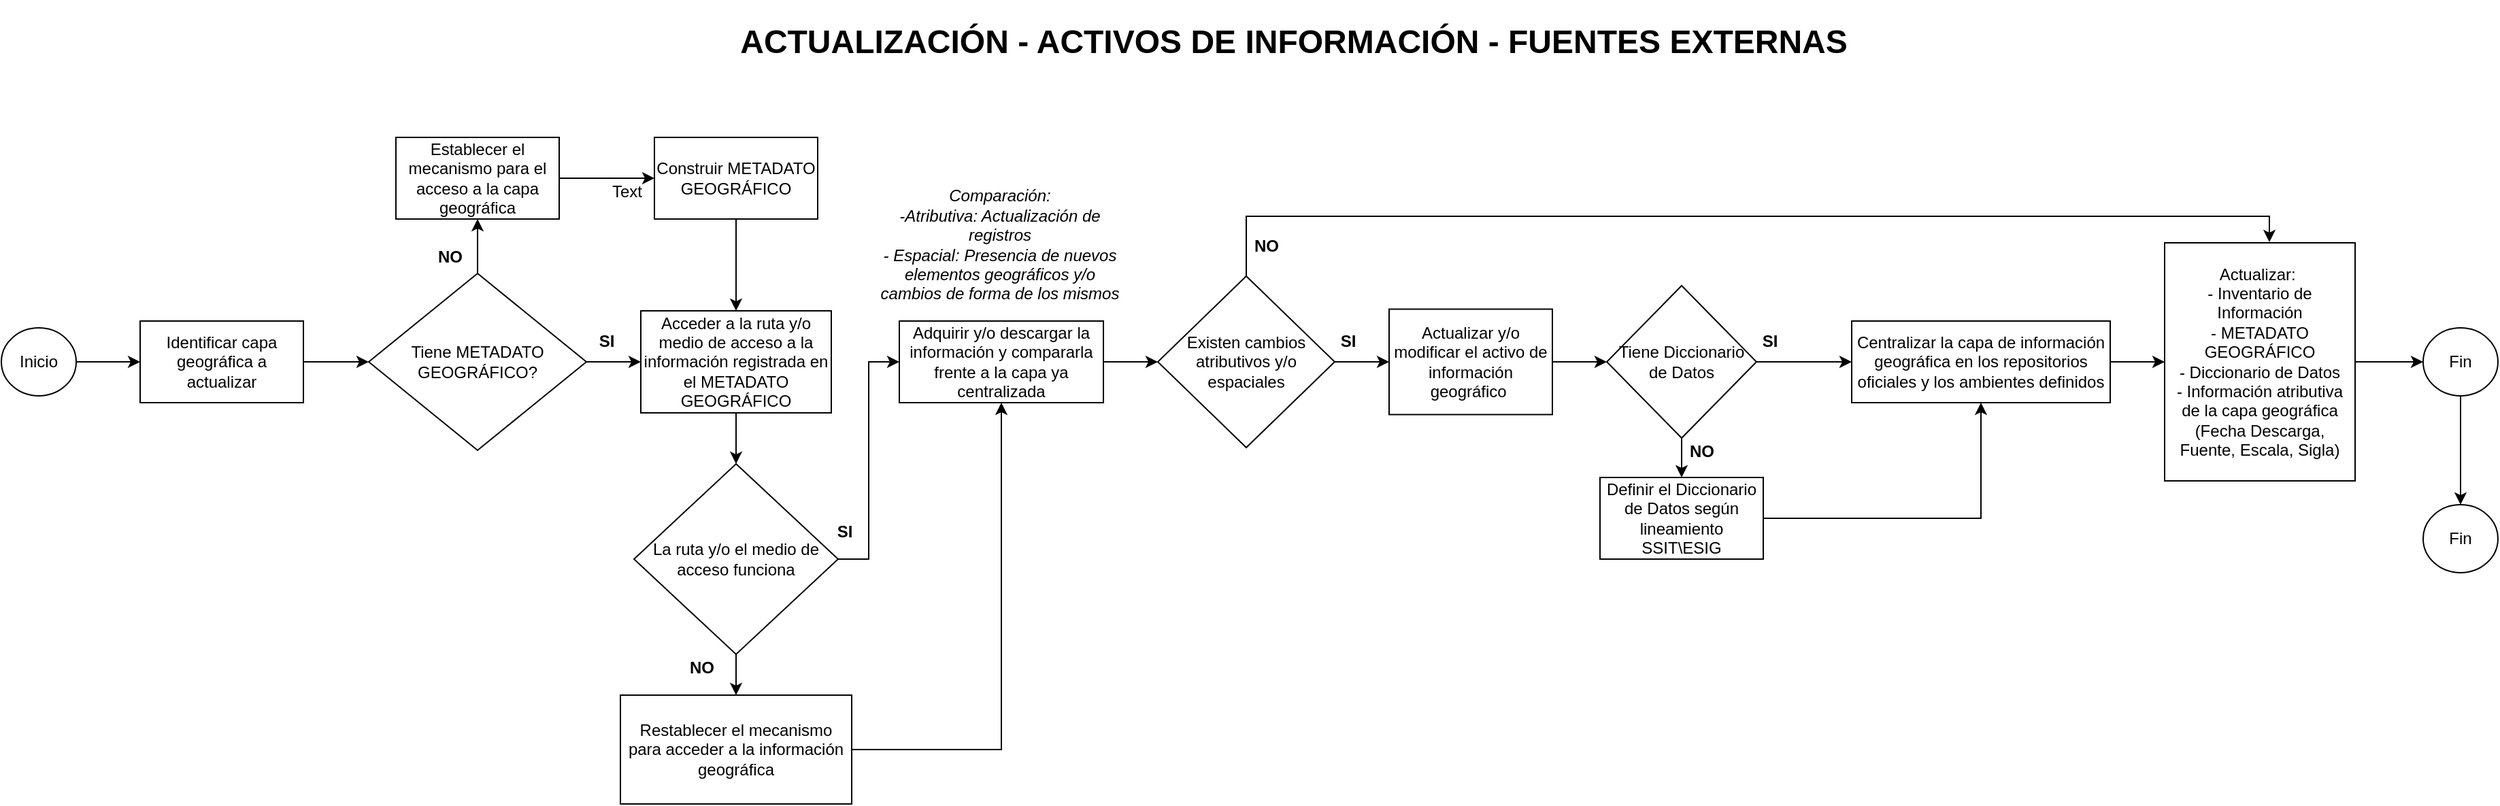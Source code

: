 <mxfile version="12.7.7" type="github"><diagram id="O8hwNU_y6hPumP4caBVw" name="ACTUALIZACION_FUENTES_EXTERNAS"><mxGraphModel dx="2031" dy="1019" grid="1" gridSize="10" guides="1" tooltips="1" connect="1" arrows="1" fold="1" page="1" pageScale="1" pageWidth="1169" pageHeight="827" math="0" shadow="0"><root><mxCell id="0"/><mxCell id="1" parent="0"/><mxCell id="6y4PWxvt4tdujizwW4XI-5" value="" style="edgeStyle=orthogonalEdgeStyle;rounded=0;orthogonalLoop=1;jettySize=auto;html=1;" edge="1" parent="1" source="6y4PWxvt4tdujizwW4XI-1" target="6y4PWxvt4tdujizwW4XI-9"><mxGeometry relative="1" as="geometry"><mxPoint x="195" y="375" as="targetPoint"/></mxGeometry></mxCell><mxCell id="6y4PWxvt4tdujizwW4XI-1" value="Inicio" style="ellipse;whiteSpace=wrap;html=1;" vertex="1" parent="1"><mxGeometry x="90" y="350" width="55" height="50" as="geometry"/></mxCell><mxCell id="6y4PWxvt4tdujizwW4XI-11" style="edgeStyle=orthogonalEdgeStyle;rounded=0;orthogonalLoop=1;jettySize=auto;html=1;entryX=0;entryY=0.5;entryDx=0;entryDy=0;" edge="1" parent="1" source="6y4PWxvt4tdujizwW4XI-9" target="6y4PWxvt4tdujizwW4XI-10"><mxGeometry relative="1" as="geometry"/></mxCell><mxCell id="6y4PWxvt4tdujizwW4XI-9" value="Identificar capa geográfica a actualizar" style="rounded=0;whiteSpace=wrap;html=1;" vertex="1" parent="1"><mxGeometry x="192" y="345" width="120" height="60" as="geometry"/></mxCell><mxCell id="6y4PWxvt4tdujizwW4XI-26" style="edgeStyle=orthogonalEdgeStyle;rounded=0;orthogonalLoop=1;jettySize=auto;html=1;entryX=0;entryY=0.5;entryDx=0;entryDy=0;" edge="1" parent="1" source="6y4PWxvt4tdujizwW4XI-10" target="6y4PWxvt4tdujizwW4XI-25"><mxGeometry relative="1" as="geometry"/></mxCell><mxCell id="6y4PWxvt4tdujizwW4XI-66" style="edgeStyle=orthogonalEdgeStyle;rounded=0;orthogonalLoop=1;jettySize=auto;html=1;exitX=0.5;exitY=0;exitDx=0;exitDy=0;entryX=0.5;entryY=1;entryDx=0;entryDy=0;" edge="1" parent="1" source="6y4PWxvt4tdujizwW4XI-10" target="6y4PWxvt4tdujizwW4XI-64"><mxGeometry relative="1" as="geometry"/></mxCell><mxCell id="6y4PWxvt4tdujizwW4XI-10" value="&lt;span style=&quot;white-space: normal&quot;&gt;Tiene METADATO GEOGRÁFICO?&lt;/span&gt;" style="rhombus;whiteSpace=wrap;html=1;" vertex="1" parent="1"><mxGeometry x="360" y="310" width="160" height="130" as="geometry"/></mxCell><mxCell id="6y4PWxvt4tdujizwW4XI-32" style="edgeStyle=orthogonalEdgeStyle;rounded=0;orthogonalLoop=1;jettySize=auto;html=1;entryX=0;entryY=0.5;entryDx=0;entryDy=0;" edge="1" parent="1" source="6y4PWxvt4tdujizwW4XI-22" target="6y4PWxvt4tdujizwW4XI-31"><mxGeometry relative="1" as="geometry"/></mxCell><mxCell id="6y4PWxvt4tdujizwW4XI-22" value="Adquirir y/o descargar la información y compararla frente a la capa ya centralizada" style="rounded=0;whiteSpace=wrap;html=1;" vertex="1" parent="1"><mxGeometry x="750" y="345" width="150" height="60" as="geometry"/></mxCell><mxCell id="6y4PWxvt4tdujizwW4XI-68" style="edgeStyle=orthogonalEdgeStyle;rounded=0;orthogonalLoop=1;jettySize=auto;html=1;exitX=0.5;exitY=1;exitDx=0;exitDy=0;entryX=0.5;entryY=0;entryDx=0;entryDy=0;" edge="1" parent="1" source="6y4PWxvt4tdujizwW4XI-24" target="6y4PWxvt4tdujizwW4XI-25"><mxGeometry relative="1" as="geometry"/></mxCell><mxCell id="6y4PWxvt4tdujizwW4XI-24" value="Construir METADATO GEOGRÁFICO" style="rounded=0;whiteSpace=wrap;html=1;" vertex="1" parent="1"><mxGeometry x="570" y="210" width="120" height="60" as="geometry"/></mxCell><mxCell id="6y4PWxvt4tdujizwW4XI-28" style="edgeStyle=orthogonalEdgeStyle;rounded=0;orthogonalLoop=1;jettySize=auto;html=1;entryX=0.5;entryY=0;entryDx=0;entryDy=0;" edge="1" parent="1" source="6y4PWxvt4tdujizwW4XI-25" target="6y4PWxvt4tdujizwW4XI-27"><mxGeometry relative="1" as="geometry"/></mxCell><mxCell id="6y4PWxvt4tdujizwW4XI-25" value="Acceder a la ruta y/o medio de acceso a la información registrada en el METADATO GEOGRÁFICO" style="rounded=0;whiteSpace=wrap;html=1;" vertex="1" parent="1"><mxGeometry x="560" y="337.5" width="140" height="75" as="geometry"/></mxCell><mxCell id="6y4PWxvt4tdujizwW4XI-30" style="edgeStyle=orthogonalEdgeStyle;rounded=0;orthogonalLoop=1;jettySize=auto;html=1;entryX=0;entryY=0.5;entryDx=0;entryDy=0;" edge="1" parent="1" source="6y4PWxvt4tdujizwW4XI-27" target="6y4PWxvt4tdujizwW4XI-22"><mxGeometry relative="1" as="geometry"/></mxCell><mxCell id="6y4PWxvt4tdujizwW4XI-54" style="edgeStyle=orthogonalEdgeStyle;rounded=0;orthogonalLoop=1;jettySize=auto;html=1;entryX=0.5;entryY=0;entryDx=0;entryDy=0;" edge="1" parent="1" source="6y4PWxvt4tdujizwW4XI-27" target="6y4PWxvt4tdujizwW4XI-53"><mxGeometry relative="1" as="geometry"/></mxCell><mxCell id="6y4PWxvt4tdujizwW4XI-27" value="La ruta y/o el medio de acceso funciona" style="rhombus;whiteSpace=wrap;html=1;" vertex="1" parent="1"><mxGeometry x="555" y="450" width="150" height="140" as="geometry"/></mxCell><mxCell id="6y4PWxvt4tdujizwW4XI-34" style="edgeStyle=orthogonalEdgeStyle;rounded=0;orthogonalLoop=1;jettySize=auto;html=1;entryX=0;entryY=0.5;entryDx=0;entryDy=0;" edge="1" parent="1" source="6y4PWxvt4tdujizwW4XI-31" target="6y4PWxvt4tdujizwW4XI-35"><mxGeometry relative="1" as="geometry"><mxPoint x="1130" y="375" as="targetPoint"/></mxGeometry></mxCell><mxCell id="6y4PWxvt4tdujizwW4XI-52" style="edgeStyle=orthogonalEdgeStyle;rounded=0;orthogonalLoop=1;jettySize=auto;html=1;entryX=0.55;entryY=-0.003;entryDx=0;entryDy=0;entryPerimeter=0;" edge="1" parent="1" source="6y4PWxvt4tdujizwW4XI-31" target="6y4PWxvt4tdujizwW4XI-45"><mxGeometry relative="1" as="geometry"><Array as="points"><mxPoint x="1005" y="268"/><mxPoint x="1757" y="268"/></Array></mxGeometry></mxCell><mxCell id="6y4PWxvt4tdujizwW4XI-31" value="Existen cambios atributivos y/o espaciales" style="rhombus;whiteSpace=wrap;html=1;" vertex="1" parent="1"><mxGeometry x="940" y="312" width="130" height="126" as="geometry"/></mxCell><mxCell id="6y4PWxvt4tdujizwW4XI-39" style="edgeStyle=orthogonalEdgeStyle;rounded=0;orthogonalLoop=1;jettySize=auto;html=1;entryX=0;entryY=0.5;entryDx=0;entryDy=0;" edge="1" parent="1" source="6y4PWxvt4tdujizwW4XI-35" target="6y4PWxvt4tdujizwW4XI-38"><mxGeometry relative="1" as="geometry"/></mxCell><mxCell id="6y4PWxvt4tdujizwW4XI-35" value="Actualizar y/o modificar el activo de información geográfico&amp;nbsp;" style="rounded=0;whiteSpace=wrap;html=1;" vertex="1" parent="1"><mxGeometry x="1110" y="336.25" width="120" height="77.5" as="geometry"/></mxCell><mxCell id="6y4PWxvt4tdujizwW4XI-42" style="edgeStyle=orthogonalEdgeStyle;rounded=0;orthogonalLoop=1;jettySize=auto;html=1;entryX=0;entryY=0.5;entryDx=0;entryDy=0;" edge="1" parent="1" source="6y4PWxvt4tdujizwW4XI-38" target="6y4PWxvt4tdujizwW4XI-44"><mxGeometry relative="1" as="geometry"><mxPoint x="1420" y="375" as="targetPoint"/></mxGeometry></mxCell><mxCell id="6y4PWxvt4tdujizwW4XI-43" style="edgeStyle=orthogonalEdgeStyle;rounded=0;orthogonalLoop=1;jettySize=auto;html=1;exitX=0.5;exitY=1;exitDx=0;exitDy=0;entryX=0.5;entryY=0;entryDx=0;entryDy=0;" edge="1" parent="1" source="6y4PWxvt4tdujizwW4XI-38" target="6y4PWxvt4tdujizwW4XI-40"><mxGeometry relative="1" as="geometry"/></mxCell><mxCell id="6y4PWxvt4tdujizwW4XI-38" value="Tiene Diccionario de Datos" style="rhombus;whiteSpace=wrap;html=1;" vertex="1" parent="1"><mxGeometry x="1270" y="319" width="110" height="112" as="geometry"/></mxCell><mxCell id="6y4PWxvt4tdujizwW4XI-51" style="edgeStyle=orthogonalEdgeStyle;rounded=0;orthogonalLoop=1;jettySize=auto;html=1;entryX=0.5;entryY=1;entryDx=0;entryDy=0;" edge="1" parent="1" source="6y4PWxvt4tdujizwW4XI-40" target="6y4PWxvt4tdujizwW4XI-44"><mxGeometry relative="1" as="geometry"/></mxCell><mxCell id="6y4PWxvt4tdujizwW4XI-40" value="Definir el Diccionario de Datos según lineamiento SSIT\ESIG" style="rounded=0;whiteSpace=wrap;html=1;" vertex="1" parent="1"><mxGeometry x="1265" y="460" width="120" height="60" as="geometry"/></mxCell><mxCell id="6y4PWxvt4tdujizwW4XI-47" style="edgeStyle=orthogonalEdgeStyle;rounded=0;orthogonalLoop=1;jettySize=auto;html=1;entryX=0;entryY=0.5;entryDx=0;entryDy=0;" edge="1" parent="1" source="6y4PWxvt4tdujizwW4XI-44" target="6y4PWxvt4tdujizwW4XI-45"><mxGeometry relative="1" as="geometry"/></mxCell><mxCell id="6y4PWxvt4tdujizwW4XI-44" value="Centralizar la capa de información geográfica en los repositorios oficiales y los ambientes definidos" style="rounded=0;whiteSpace=wrap;html=1;" vertex="1" parent="1"><mxGeometry x="1450" y="345" width="190" height="60" as="geometry"/></mxCell><mxCell id="6y4PWxvt4tdujizwW4XI-48" style="edgeStyle=orthogonalEdgeStyle;rounded=0;orthogonalLoop=1;jettySize=auto;html=1;entryX=0;entryY=0.5;entryDx=0;entryDy=0;" edge="1" parent="1" source="6y4PWxvt4tdujizwW4XI-45" target="6y4PWxvt4tdujizwW4XI-49"><mxGeometry relative="1" as="geometry"><mxPoint x="1880" y="375" as="targetPoint"/></mxGeometry></mxCell><mxCell id="6y4PWxvt4tdujizwW4XI-45" value="Actualizar:&amp;nbsp;&lt;br&gt;- Inventario de Información&lt;br&gt;- METADATO GEOGRÁFICO&lt;br&gt;- Diccionario de Datos&lt;br&gt;- Información atributiva de la capa geográfica (Fecha Descarga, Fuente, Escala, Sigla)" style="rounded=0;whiteSpace=wrap;html=1;" vertex="1" parent="1"><mxGeometry x="1680" y="287.5" width="140" height="175" as="geometry"/></mxCell><mxCell id="6y4PWxvt4tdujizwW4XI-78" value="" style="edgeStyle=orthogonalEdgeStyle;rounded=0;orthogonalLoop=1;jettySize=auto;html=1;" edge="1" parent="1" source="6y4PWxvt4tdujizwW4XI-49" target="6y4PWxvt4tdujizwW4XI-77"><mxGeometry relative="1" as="geometry"/></mxCell><mxCell id="6y4PWxvt4tdujizwW4XI-49" value="Fin" style="ellipse;whiteSpace=wrap;html=1;" vertex="1" parent="1"><mxGeometry x="1870" y="350" width="55" height="50" as="geometry"/></mxCell><mxCell id="6y4PWxvt4tdujizwW4XI-77" value="Fin" style="ellipse;whiteSpace=wrap;html=1;" vertex="1" parent="1"><mxGeometry x="1870" y="480" width="55" height="50" as="geometry"/></mxCell><mxCell id="6y4PWxvt4tdujizwW4XI-55" style="edgeStyle=orthogonalEdgeStyle;rounded=0;orthogonalLoop=1;jettySize=auto;html=1;entryX=0.5;entryY=1;entryDx=0;entryDy=0;" edge="1" parent="1" source="6y4PWxvt4tdujizwW4XI-53" target="6y4PWxvt4tdujizwW4XI-22"><mxGeometry relative="1" as="geometry"/></mxCell><mxCell id="6y4PWxvt4tdujizwW4XI-53" value="Restablecer el mecanismo para acceder a la información geográfica" style="rounded=0;whiteSpace=wrap;html=1;" vertex="1" parent="1"><mxGeometry x="545" y="620" width="170" height="80" as="geometry"/></mxCell><mxCell id="6y4PWxvt4tdujizwW4XI-58" value="&lt;b&gt;SI&lt;/b&gt;" style="text;html=1;strokeColor=none;fillColor=none;align=center;verticalAlign=middle;whiteSpace=wrap;rounded=0;" vertex="1" parent="1"><mxGeometry x="690" y="490" width="40" height="20" as="geometry"/></mxCell><mxCell id="6y4PWxvt4tdujizwW4XI-60" value="&lt;b&gt;SI&lt;/b&gt;" style="text;html=1;strokeColor=none;fillColor=none;align=center;verticalAlign=middle;whiteSpace=wrap;rounded=0;" vertex="1" parent="1"><mxGeometry x="1060" y="350" width="40" height="20" as="geometry"/></mxCell><mxCell id="6y4PWxvt4tdujizwW4XI-62" value="&lt;b&gt;SI&lt;/b&gt;" style="text;html=1;strokeColor=none;fillColor=none;align=center;verticalAlign=middle;whiteSpace=wrap;rounded=0;" vertex="1" parent="1"><mxGeometry x="1370" y="350" width="40" height="20" as="geometry"/></mxCell><mxCell id="6y4PWxvt4tdujizwW4XI-63" value="&lt;b&gt;SI&lt;/b&gt;" style="text;html=1;strokeColor=none;fillColor=none;align=center;verticalAlign=middle;whiteSpace=wrap;rounded=0;" vertex="1" parent="1"><mxGeometry x="515" y="350" width="40" height="20" as="geometry"/></mxCell><mxCell id="6y4PWxvt4tdujizwW4XI-67" style="edgeStyle=orthogonalEdgeStyle;rounded=0;orthogonalLoop=1;jettySize=auto;html=1;exitX=1;exitY=0.5;exitDx=0;exitDy=0;entryX=0;entryY=0.5;entryDx=0;entryDy=0;" edge="1" parent="1" source="6y4PWxvt4tdujizwW4XI-64" target="6y4PWxvt4tdujizwW4XI-24"><mxGeometry relative="1" as="geometry"/></mxCell><mxCell id="6y4PWxvt4tdujizwW4XI-64" value="Establecer el mecanismo para el acceso a la capa geográfica" style="rounded=0;whiteSpace=wrap;html=1;" vertex="1" parent="1"><mxGeometry x="380" y="210" width="120" height="60" as="geometry"/></mxCell><mxCell id="6y4PWxvt4tdujizwW4XI-69" value="&lt;b&gt;NO&lt;/b&gt;" style="text;html=1;strokeColor=none;fillColor=none;align=center;verticalAlign=middle;whiteSpace=wrap;rounded=0;" vertex="1" parent="1"><mxGeometry x="400" y="287.5" width="40" height="20" as="geometry"/></mxCell><mxCell id="6y4PWxvt4tdujizwW4XI-70" value="&lt;b&gt;NO&lt;/b&gt;" style="text;html=1;strokeColor=none;fillColor=none;align=center;verticalAlign=middle;whiteSpace=wrap;rounded=0;" vertex="1" parent="1"><mxGeometry x="585" y="590" width="40" height="20" as="geometry"/></mxCell><mxCell id="6y4PWxvt4tdujizwW4XI-71" value="&lt;b&gt;NO&lt;/b&gt;" style="text;html=1;strokeColor=none;fillColor=none;align=center;verticalAlign=middle;whiteSpace=wrap;rounded=0;" vertex="1" parent="1"><mxGeometry x="1000" y="280" width="40" height="20" as="geometry"/></mxCell><mxCell id="6y4PWxvt4tdujizwW4XI-72" value="&lt;b&gt;NO&lt;/b&gt;" style="text;html=1;strokeColor=none;fillColor=none;align=center;verticalAlign=middle;whiteSpace=wrap;rounded=0;" vertex="1" parent="1"><mxGeometry x="1320" y="431" width="40" height="20" as="geometry"/></mxCell><mxCell id="6y4PWxvt4tdujizwW4XI-73" value="&lt;i&gt;Comparación:&lt;br&gt;-Atributiva: Actualización de registros&lt;br&gt;- Espacial: Presencia de nuevos elementos geográficos y/o cambios de forma de los mismos&lt;/i&gt;" style="text;html=1;strokeColor=none;fillColor=none;align=center;verticalAlign=middle;whiteSpace=wrap;rounded=0;" vertex="1" parent="1"><mxGeometry x="729" y="238.5" width="190" height="100" as="geometry"/></mxCell><mxCell id="6y4PWxvt4tdujizwW4XI-74" value="Text" style="text;html=1;strokeColor=none;fillColor=none;align=center;verticalAlign=middle;whiteSpace=wrap;rounded=0;" vertex="1" parent="1"><mxGeometry x="530" y="240" width="40" height="20" as="geometry"/></mxCell><mxCell id="6y4PWxvt4tdujizwW4XI-75" value="&lt;h1&gt;&lt;b&gt;ACTUALIZACIÓN - ACTIVOS DE INFORMACIÓN - FUENTES EXTERNAS&lt;/b&gt;&lt;/h1&gt;" style="text;html=1;strokeColor=none;fillColor=none;align=center;verticalAlign=middle;whiteSpace=wrap;rounded=0;" vertex="1" parent="1"><mxGeometry x="610" y="130" width="860" height="20" as="geometry"/></mxCell></root></mxGraphModel></diagram></mxfile>
